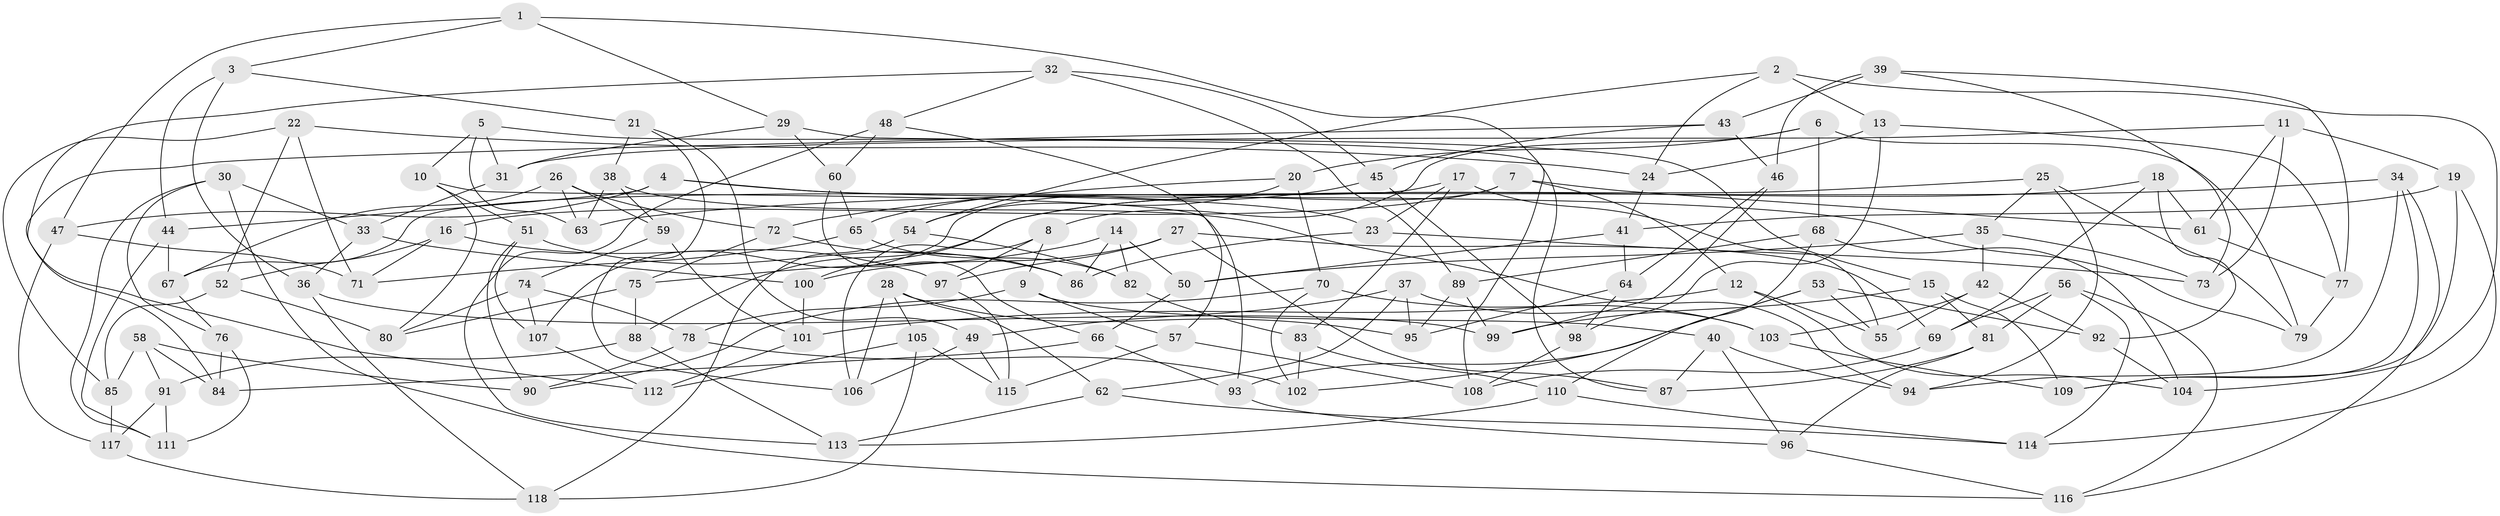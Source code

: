 // Generated by graph-tools (version 1.1) at 2025/37/03/09/25 02:37:54]
// undirected, 118 vertices, 236 edges
graph export_dot {
graph [start="1"]
  node [color=gray90,style=filled];
  1;
  2;
  3;
  4;
  5;
  6;
  7;
  8;
  9;
  10;
  11;
  12;
  13;
  14;
  15;
  16;
  17;
  18;
  19;
  20;
  21;
  22;
  23;
  24;
  25;
  26;
  27;
  28;
  29;
  30;
  31;
  32;
  33;
  34;
  35;
  36;
  37;
  38;
  39;
  40;
  41;
  42;
  43;
  44;
  45;
  46;
  47;
  48;
  49;
  50;
  51;
  52;
  53;
  54;
  55;
  56;
  57;
  58;
  59;
  60;
  61;
  62;
  63;
  64;
  65;
  66;
  67;
  68;
  69;
  70;
  71;
  72;
  73;
  74;
  75;
  76;
  77;
  78;
  79;
  80;
  81;
  82;
  83;
  84;
  85;
  86;
  87;
  88;
  89;
  90;
  91;
  92;
  93;
  94;
  95;
  96;
  97;
  98;
  99;
  100;
  101;
  102;
  103;
  104;
  105;
  106;
  107;
  108;
  109;
  110;
  111;
  112;
  113;
  114;
  115;
  116;
  117;
  118;
  1 -- 29;
  1 -- 3;
  1 -- 47;
  1 -- 87;
  2 -- 54;
  2 -- 13;
  2 -- 24;
  2 -- 104;
  3 -- 44;
  3 -- 36;
  3 -- 21;
  4 -- 47;
  4 -- 44;
  4 -- 23;
  4 -- 79;
  5 -- 15;
  5 -- 31;
  5 -- 63;
  5 -- 10;
  6 -- 79;
  6 -- 68;
  6 -- 8;
  6 -- 20;
  7 -- 61;
  7 -- 12;
  7 -- 107;
  7 -- 16;
  8 -- 9;
  8 -- 97;
  8 -- 106;
  9 -- 57;
  9 -- 40;
  9 -- 78;
  10 -- 93;
  10 -- 80;
  10 -- 51;
  11 -- 61;
  11 -- 31;
  11 -- 19;
  11 -- 73;
  12 -- 101;
  12 -- 55;
  12 -- 104;
  13 -- 98;
  13 -- 24;
  13 -- 77;
  14 -- 86;
  14 -- 75;
  14 -- 82;
  14 -- 50;
  15 -- 81;
  15 -- 109;
  15 -- 99;
  16 -- 52;
  16 -- 97;
  16 -- 71;
  17 -- 83;
  17 -- 23;
  17 -- 55;
  17 -- 67;
  18 -- 88;
  18 -- 61;
  18 -- 69;
  18 -- 92;
  19 -- 41;
  19 -- 109;
  19 -- 114;
  20 -- 54;
  20 -- 72;
  20 -- 70;
  21 -- 106;
  21 -- 38;
  21 -- 49;
  22 -- 85;
  22 -- 71;
  22 -- 52;
  22 -- 24;
  23 -- 73;
  23 -- 86;
  24 -- 41;
  25 -- 35;
  25 -- 94;
  25 -- 100;
  25 -- 79;
  26 -- 63;
  26 -- 67;
  26 -- 59;
  26 -- 72;
  27 -- 69;
  27 -- 100;
  27 -- 87;
  27 -- 97;
  28 -- 106;
  28 -- 105;
  28 -- 95;
  28 -- 62;
  29 -- 108;
  29 -- 31;
  29 -- 60;
  30 -- 76;
  30 -- 116;
  30 -- 33;
  30 -- 111;
  31 -- 33;
  32 -- 112;
  32 -- 45;
  32 -- 48;
  32 -- 89;
  33 -- 100;
  33 -- 36;
  34 -- 94;
  34 -- 63;
  34 -- 116;
  34 -- 109;
  35 -- 42;
  35 -- 50;
  35 -- 73;
  36 -- 99;
  36 -- 118;
  37 -- 103;
  37 -- 62;
  37 -- 95;
  37 -- 49;
  38 -- 94;
  38 -- 59;
  38 -- 63;
  39 -- 73;
  39 -- 43;
  39 -- 77;
  39 -- 46;
  40 -- 96;
  40 -- 94;
  40 -- 87;
  41 -- 50;
  41 -- 64;
  42 -- 103;
  42 -- 92;
  42 -- 55;
  43 -- 46;
  43 -- 45;
  43 -- 84;
  44 -- 111;
  44 -- 67;
  45 -- 65;
  45 -- 98;
  46 -- 64;
  46 -- 99;
  47 -- 71;
  47 -- 117;
  48 -- 113;
  48 -- 60;
  48 -- 57;
  49 -- 106;
  49 -- 115;
  50 -- 66;
  51 -- 90;
  51 -- 107;
  51 -- 86;
  52 -- 85;
  52 -- 80;
  53 -- 92;
  53 -- 102;
  53 -- 93;
  53 -- 55;
  54 -- 118;
  54 -- 82;
  56 -- 81;
  56 -- 114;
  56 -- 116;
  56 -- 69;
  57 -- 108;
  57 -- 115;
  58 -- 90;
  58 -- 85;
  58 -- 91;
  58 -- 84;
  59 -- 101;
  59 -- 74;
  60 -- 65;
  60 -- 66;
  61 -- 77;
  62 -- 113;
  62 -- 114;
  64 -- 95;
  64 -- 98;
  65 -- 71;
  65 -- 82;
  66 -- 84;
  66 -- 93;
  67 -- 76;
  68 -- 89;
  68 -- 104;
  68 -- 110;
  69 -- 108;
  70 -- 103;
  70 -- 102;
  70 -- 90;
  72 -- 86;
  72 -- 75;
  74 -- 78;
  74 -- 80;
  74 -- 107;
  75 -- 80;
  75 -- 88;
  76 -- 84;
  76 -- 111;
  77 -- 79;
  78 -- 90;
  78 -- 102;
  81 -- 87;
  81 -- 96;
  82 -- 83;
  83 -- 102;
  83 -- 110;
  85 -- 117;
  88 -- 91;
  88 -- 113;
  89 -- 95;
  89 -- 99;
  91 -- 111;
  91 -- 117;
  92 -- 104;
  93 -- 96;
  96 -- 116;
  97 -- 115;
  98 -- 108;
  100 -- 101;
  101 -- 112;
  103 -- 109;
  105 -- 118;
  105 -- 112;
  105 -- 115;
  107 -- 112;
  110 -- 113;
  110 -- 114;
  117 -- 118;
}

